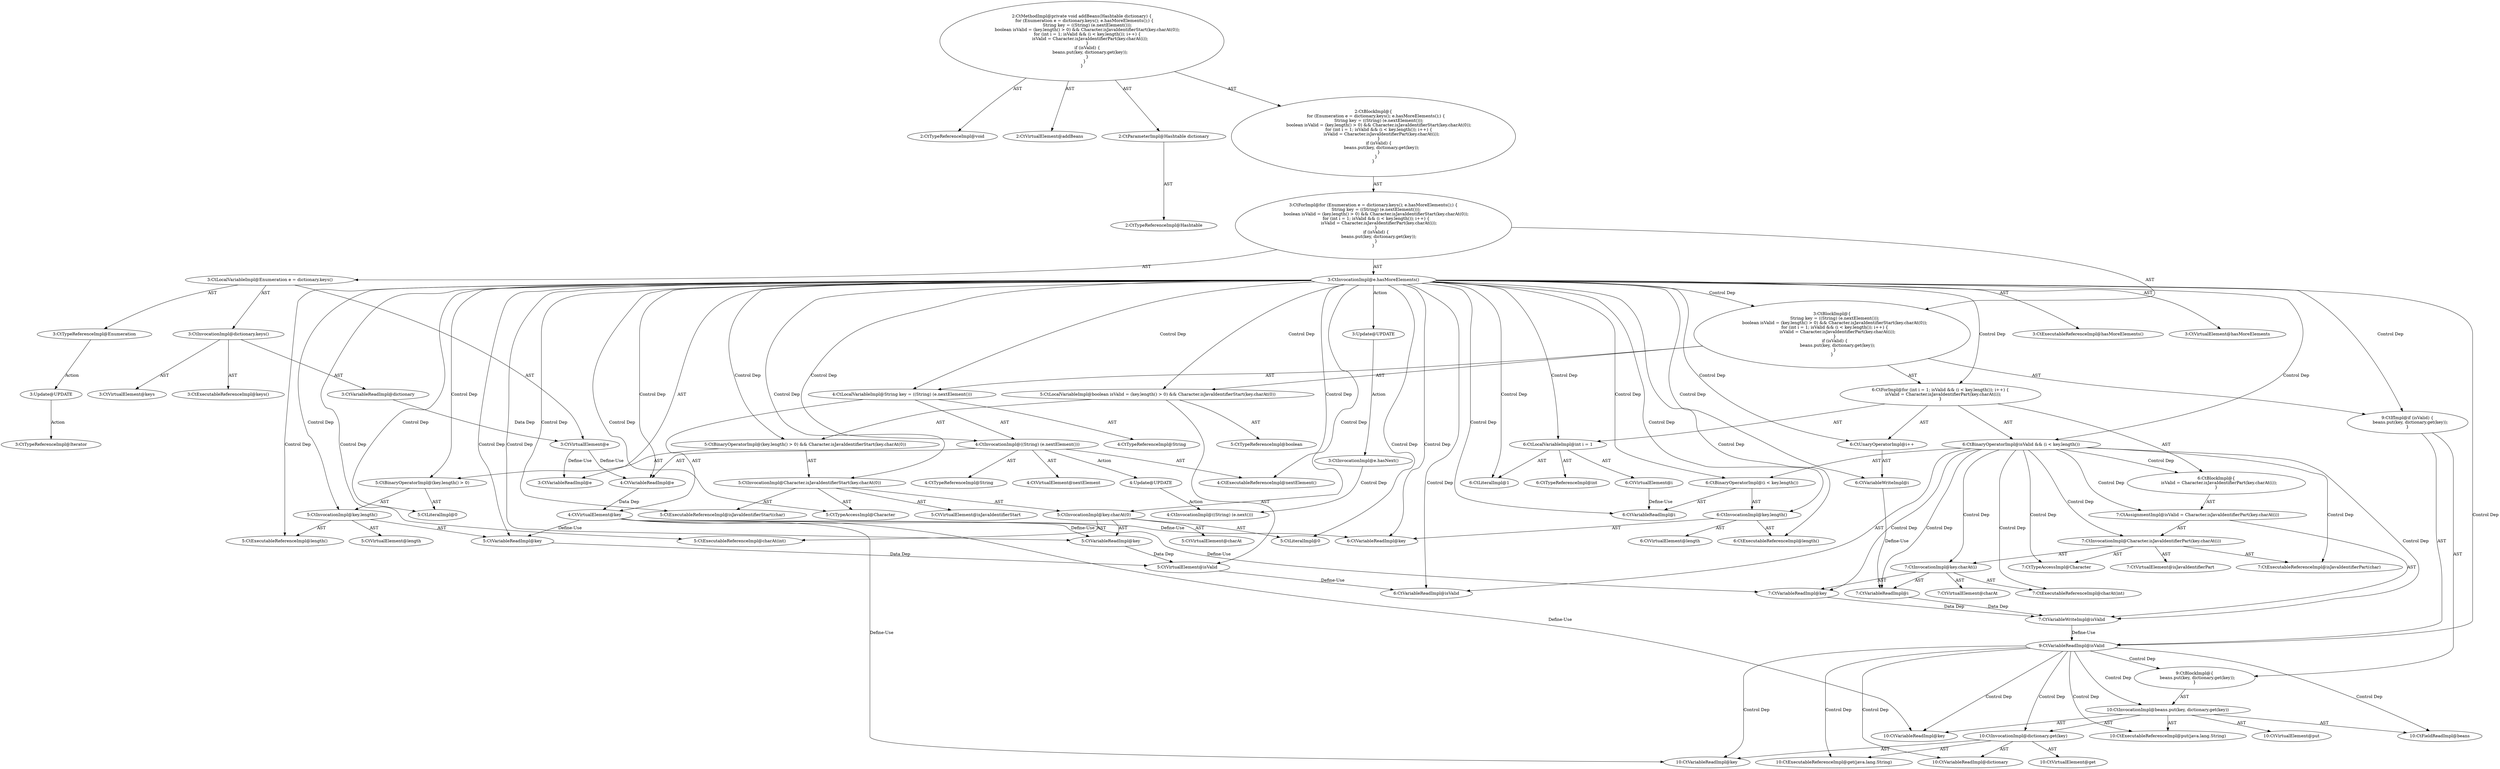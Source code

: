 digraph "addBeans#?,Hashtable" {
0 [label="2:CtTypeReferenceImpl@void" shape=ellipse]
1 [label="2:CtVirtualElement@addBeans" shape=ellipse]
2 [label="2:CtParameterImpl@Hashtable dictionary" shape=ellipse]
3 [label="2:CtTypeReferenceImpl@Hashtable" shape=ellipse]
4 [label="3:CtTypeReferenceImpl@Enumeration" shape=ellipse]
5 [label="3:CtExecutableReferenceImpl@keys()" shape=ellipse]
6 [label="3:CtVirtualElement@keys" shape=ellipse]
7 [label="3:CtVariableReadImpl@dictionary" shape=ellipse]
8 [label="3:CtInvocationImpl@dictionary.keys()" shape=ellipse]
9 [label="3:CtVirtualElement@e" shape=ellipse]
10 [label="3:CtLocalVariableImpl@Enumeration e = dictionary.keys()" shape=ellipse]
11 [label="3:CtExecutableReferenceImpl@hasMoreElements()" shape=ellipse]
12 [label="3:CtVirtualElement@hasMoreElements" shape=ellipse]
13 [label="3:CtVariableReadImpl@e" shape=ellipse]
14 [label="3:CtInvocationImpl@e.hasMoreElements()" shape=ellipse]
15 [label="4:CtTypeReferenceImpl@String" shape=ellipse]
16 [label="4:CtExecutableReferenceImpl@nextElement()" shape=ellipse]
17 [label="4:CtVirtualElement@nextElement" shape=ellipse]
18 [label="4:CtVariableReadImpl@e" shape=ellipse]
19 [label="4:CtInvocationImpl@((String) (e.nextElement()))" shape=ellipse]
20 [label="4:CtTypeReferenceImpl@String" shape=ellipse]
21 [label="4:CtVirtualElement@key" shape=ellipse]
22 [label="4:CtLocalVariableImpl@String key = ((String) (e.nextElement()))" shape=ellipse]
23 [label="5:CtTypeReferenceImpl@boolean" shape=ellipse]
24 [label="5:CtExecutableReferenceImpl@length()" shape=ellipse]
25 [label="5:CtVirtualElement@length" shape=ellipse]
26 [label="5:CtVariableReadImpl@key" shape=ellipse]
27 [label="5:CtInvocationImpl@key.length()" shape=ellipse]
28 [label="5:CtLiteralImpl@0" shape=ellipse]
29 [label="5:CtBinaryOperatorImpl@(key.length() > 0)" shape=ellipse]
30 [label="5:CtExecutableReferenceImpl@isJavaIdentifierStart(char)" shape=ellipse]
31 [label="5:CtVirtualElement@isJavaIdentifierStart" shape=ellipse]
32 [label="5:CtTypeAccessImpl@Character" shape=ellipse]
33 [label="5:CtExecutableReferenceImpl@charAt(int)" shape=ellipse]
34 [label="5:CtVirtualElement@charAt" shape=ellipse]
35 [label="5:CtVariableReadImpl@key" shape=ellipse]
36 [label="5:CtLiteralImpl@0" shape=ellipse]
37 [label="5:CtInvocationImpl@key.charAt(0)" shape=ellipse]
38 [label="5:CtInvocationImpl@Character.isJavaIdentifierStart(key.charAt(0))" shape=ellipse]
39 [label="5:CtBinaryOperatorImpl@(key.length() > 0) && Character.isJavaIdentifierStart(key.charAt(0))" shape=ellipse]
40 [label="5:CtVirtualElement@isValid" shape=ellipse]
41 [label="5:CtLocalVariableImpl@boolean isValid = (key.length() > 0) && Character.isJavaIdentifierStart(key.charAt(0))" shape=ellipse]
42 [label="6:CtTypeReferenceImpl@int" shape=ellipse]
43 [label="6:CtLiteralImpl@1" shape=ellipse]
44 [label="6:CtVirtualElement@i" shape=ellipse]
45 [label="6:CtLocalVariableImpl@int i = 1" shape=ellipse]
46 [label="6:CtVariableReadImpl@isValid" shape=ellipse]
47 [label="6:CtVariableReadImpl@i" shape=ellipse]
48 [label="6:CtExecutableReferenceImpl@length()" shape=ellipse]
49 [label="6:CtVirtualElement@length" shape=ellipse]
50 [label="6:CtVariableReadImpl@key" shape=ellipse]
51 [label="6:CtInvocationImpl@key.length()" shape=ellipse]
52 [label="6:CtBinaryOperatorImpl@(i < key.length())" shape=ellipse]
53 [label="6:CtBinaryOperatorImpl@isValid && (i < key.length())" shape=ellipse]
54 [label="6:CtVariableWriteImpl@i" shape=ellipse]
55 [label="6:CtUnaryOperatorImpl@i++" shape=ellipse]
56 [label="7:CtVariableWriteImpl@isValid" shape=ellipse]
57 [label="7:CtExecutableReferenceImpl@isJavaIdentifierPart(char)" shape=ellipse]
58 [label="7:CtVirtualElement@isJavaIdentifierPart" shape=ellipse]
59 [label="7:CtTypeAccessImpl@Character" shape=ellipse]
60 [label="7:CtExecutableReferenceImpl@charAt(int)" shape=ellipse]
61 [label="7:CtVirtualElement@charAt" shape=ellipse]
62 [label="7:CtVariableReadImpl@key" shape=ellipse]
63 [label="7:CtVariableReadImpl@i" shape=ellipse]
64 [label="7:CtInvocationImpl@key.charAt(i)" shape=ellipse]
65 [label="7:CtInvocationImpl@Character.isJavaIdentifierPart(key.charAt(i))" shape=ellipse]
66 [label="7:CtAssignmentImpl@isValid = Character.isJavaIdentifierPart(key.charAt(i))" shape=ellipse]
67 [label="6:CtBlockImpl@\{
    isValid = Character.isJavaIdentifierPart(key.charAt(i));
\}" shape=ellipse]
68 [label="6:CtForImpl@for (int i = 1; isValid && (i < key.length()); i++) \{
    isValid = Character.isJavaIdentifierPart(key.charAt(i));
\}" shape=ellipse]
69 [label="9:CtVariableReadImpl@isValid" shape=ellipse]
70 [label="10:CtExecutableReferenceImpl@put(java.lang.String)" shape=ellipse]
71 [label="10:CtVirtualElement@put" shape=ellipse]
72 [label="10:CtFieldReadImpl@beans" shape=ellipse]
73 [label="10:CtVariableReadImpl@key" shape=ellipse]
74 [label="10:CtExecutableReferenceImpl@get(java.lang.String)" shape=ellipse]
75 [label="10:CtVirtualElement@get" shape=ellipse]
76 [label="10:CtVariableReadImpl@dictionary" shape=ellipse]
77 [label="10:CtVariableReadImpl@key" shape=ellipse]
78 [label="10:CtInvocationImpl@dictionary.get(key)" shape=ellipse]
79 [label="10:CtInvocationImpl@beans.put(key, dictionary.get(key))" shape=ellipse]
80 [label="9:CtBlockImpl@\{
    beans.put(key, dictionary.get(key));
\}" shape=ellipse]
81 [label="9:CtIfImpl@if (isValid) \{
    beans.put(key, dictionary.get(key));
\}" shape=ellipse]
82 [label="3:CtBlockImpl@\{
    String key = ((String) (e.nextElement()));
    boolean isValid = (key.length() > 0) && Character.isJavaIdentifierStart(key.charAt(0));
    for (int i = 1; isValid && (i < key.length()); i++) \{
        isValid = Character.isJavaIdentifierPart(key.charAt(i));
    \}
    if (isValid) \{
        beans.put(key, dictionary.get(key));
    \}
\}" shape=ellipse]
83 [label="3:CtForImpl@for (Enumeration e = dictionary.keys(); e.hasMoreElements();) \{
    String key = ((String) (e.nextElement()));
    boolean isValid = (key.length() > 0) && Character.isJavaIdentifierStart(key.charAt(0));
    for (int i = 1; isValid && (i < key.length()); i++) \{
        isValid = Character.isJavaIdentifierPart(key.charAt(i));
    \}
    if (isValid) \{
        beans.put(key, dictionary.get(key));
    \}
\}" shape=ellipse]
84 [label="2:CtBlockImpl@\{
    for (Enumeration e = dictionary.keys(); e.hasMoreElements();) \{
        String key = ((String) (e.nextElement()));
        boolean isValid = (key.length() > 0) && Character.isJavaIdentifierStart(key.charAt(0));
        for (int i = 1; isValid && (i < key.length()); i++) \{
            isValid = Character.isJavaIdentifierPart(key.charAt(i));
        \}
        if (isValid) \{
            beans.put(key, dictionary.get(key));
        \}
    \}
\}" shape=ellipse]
85 [label="2:CtMethodImpl@private void addBeans(Hashtable dictionary) \{
    for (Enumeration e = dictionary.keys(); e.hasMoreElements();) \{
        String key = ((String) (e.nextElement()));
        boolean isValid = (key.length() > 0) && Character.isJavaIdentifierStart(key.charAt(0));
        for (int i = 1; isValid && (i < key.length()); i++) \{
            isValid = Character.isJavaIdentifierPart(key.charAt(i));
        \}
        if (isValid) \{
            beans.put(key, dictionary.get(key));
        \}
    \}
\}" shape=ellipse]
86 [label="3:Update@UPDATE" shape=ellipse]
87 [label="3:CtInvocationImpl@e.hasNext()" shape=ellipse]
88 [label="3:Update@UPDATE" shape=ellipse]
89 [label="3:CtTypeReferenceImpl@Iterator" shape=ellipse]
90 [label="4:Update@UPDATE" shape=ellipse]
91 [label="4:CtInvocationImpl@((String) (e.next()))" shape=ellipse]
2 -> 3 [label="AST"];
4 -> 88 [label="Action"];
7 -> 9 [label="Data Dep"];
8 -> 6 [label="AST"];
8 -> 7 [label="AST"];
8 -> 5 [label="AST"];
9 -> 13 [label="Define-Use"];
9 -> 18 [label="Define-Use"];
10 -> 9 [label="AST"];
10 -> 4 [label="AST"];
10 -> 8 [label="AST"];
14 -> 12 [label="AST"];
14 -> 13 [label="AST"];
14 -> 11 [label="AST"];
14 -> 82 [label="Control Dep"];
14 -> 22 [label="Control Dep"];
14 -> 19 [label="Control Dep"];
14 -> 16 [label="Control Dep"];
14 -> 18 [label="Control Dep"];
14 -> 41 [label="Control Dep"];
14 -> 39 [label="Control Dep"];
14 -> 29 [label="Control Dep"];
14 -> 27 [label="Control Dep"];
14 -> 24 [label="Control Dep"];
14 -> 26 [label="Control Dep"];
14 -> 28 [label="Control Dep"];
14 -> 38 [label="Control Dep"];
14 -> 30 [label="Control Dep"];
14 -> 32 [label="Control Dep"];
14 -> 37 [label="Control Dep"];
14 -> 33 [label="Control Dep"];
14 -> 35 [label="Control Dep"];
14 -> 36 [label="Control Dep"];
14 -> 68 [label="Control Dep"];
14 -> 45 [label="Control Dep"];
14 -> 43 [label="Control Dep"];
14 -> 53 [label="Control Dep"];
14 -> 46 [label="Control Dep"];
14 -> 52 [label="Control Dep"];
14 -> 47 [label="Control Dep"];
14 -> 51 [label="Control Dep"];
14 -> 48 [label="Control Dep"];
14 -> 50 [label="Control Dep"];
14 -> 55 [label="Control Dep"];
14 -> 54 [label="Control Dep"];
14 -> 81 [label="Control Dep"];
14 -> 69 [label="Control Dep"];
14 -> 86 [label="Action"];
18 -> 21 [label="Data Dep"];
19 -> 17 [label="AST"];
19 -> 20 [label="AST"];
19 -> 18 [label="AST"];
19 -> 16 [label="AST"];
19 -> 90 [label="Action"];
21 -> 26 [label="Define-Use"];
21 -> 35 [label="Define-Use"];
21 -> 50 [label="Define-Use"];
21 -> 62 [label="Define-Use"];
21 -> 73 [label="Define-Use"];
21 -> 77 [label="Define-Use"];
22 -> 21 [label="AST"];
22 -> 15 [label="AST"];
22 -> 19 [label="AST"];
26 -> 40 [label="Data Dep"];
27 -> 25 [label="AST"];
27 -> 26 [label="AST"];
27 -> 24 [label="AST"];
29 -> 27 [label="AST"];
29 -> 28 [label="AST"];
35 -> 40 [label="Data Dep"];
37 -> 34 [label="AST"];
37 -> 35 [label="AST"];
37 -> 33 [label="AST"];
37 -> 36 [label="AST"];
38 -> 31 [label="AST"];
38 -> 32 [label="AST"];
38 -> 30 [label="AST"];
38 -> 37 [label="AST"];
39 -> 29 [label="AST"];
39 -> 38 [label="AST"];
40 -> 46 [label="Define-Use"];
41 -> 40 [label="AST"];
41 -> 23 [label="AST"];
41 -> 39 [label="AST"];
44 -> 47 [label="Define-Use"];
45 -> 44 [label="AST"];
45 -> 42 [label="AST"];
45 -> 43 [label="AST"];
51 -> 49 [label="AST"];
51 -> 50 [label="AST"];
51 -> 48 [label="AST"];
52 -> 47 [label="AST"];
52 -> 51 [label="AST"];
53 -> 46 [label="AST"];
53 -> 52 [label="AST"];
53 -> 67 [label="Control Dep"];
53 -> 66 [label="Control Dep"];
53 -> 56 [label="Control Dep"];
53 -> 65 [label="Control Dep"];
53 -> 57 [label="Control Dep"];
53 -> 59 [label="Control Dep"];
53 -> 64 [label="Control Dep"];
53 -> 60 [label="Control Dep"];
53 -> 62 [label="Control Dep"];
53 -> 63 [label="Control Dep"];
54 -> 63 [label="Define-Use"];
55 -> 54 [label="AST"];
56 -> 69 [label="Define-Use"];
62 -> 56 [label="Data Dep"];
63 -> 56 [label="Data Dep"];
64 -> 61 [label="AST"];
64 -> 62 [label="AST"];
64 -> 60 [label="AST"];
64 -> 63 [label="AST"];
65 -> 58 [label="AST"];
65 -> 59 [label="AST"];
65 -> 57 [label="AST"];
65 -> 64 [label="AST"];
66 -> 56 [label="AST"];
66 -> 65 [label="AST"];
67 -> 66 [label="AST"];
68 -> 45 [label="AST"];
68 -> 53 [label="AST"];
68 -> 55 [label="AST"];
68 -> 67 [label="AST"];
69 -> 80 [label="Control Dep"];
69 -> 79 [label="Control Dep"];
69 -> 70 [label="Control Dep"];
69 -> 72 [label="Control Dep"];
69 -> 73 [label="Control Dep"];
69 -> 78 [label="Control Dep"];
69 -> 74 [label="Control Dep"];
69 -> 76 [label="Control Dep"];
69 -> 77 [label="Control Dep"];
78 -> 75 [label="AST"];
78 -> 76 [label="AST"];
78 -> 74 [label="AST"];
78 -> 77 [label="AST"];
79 -> 71 [label="AST"];
79 -> 72 [label="AST"];
79 -> 70 [label="AST"];
79 -> 73 [label="AST"];
79 -> 78 [label="AST"];
80 -> 79 [label="AST"];
81 -> 69 [label="AST"];
81 -> 80 [label="AST"];
82 -> 22 [label="AST"];
82 -> 41 [label="AST"];
82 -> 68 [label="AST"];
82 -> 81 [label="AST"];
83 -> 10 [label="AST"];
83 -> 14 [label="AST"];
83 -> 82 [label="AST"];
84 -> 83 [label="AST"];
85 -> 1 [label="AST"];
85 -> 0 [label="AST"];
85 -> 2 [label="AST"];
85 -> 84 [label="AST"];
86 -> 87 [label="Action"];
87 -> 91 [label="Control Dep"];
88 -> 89 [label="Action"];
90 -> 91 [label="Action"];
}
